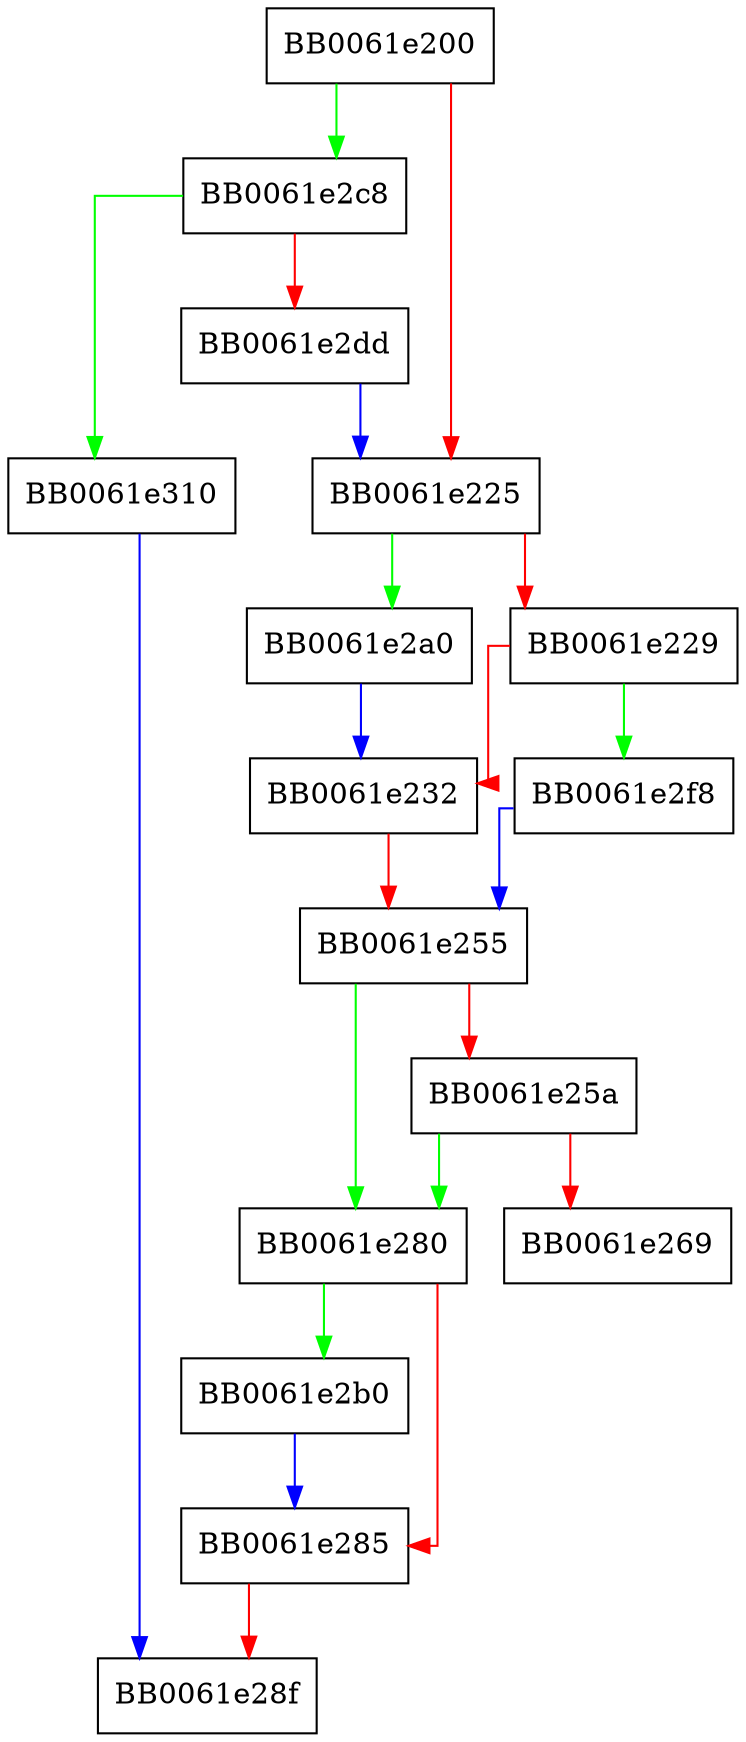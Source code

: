 digraph PKCS12_add_safe {
  node [shape="box"];
  graph [splines=ortho];
  BB0061e200 -> BB0061e2c8 [color="green"];
  BB0061e200 -> BB0061e225 [color="red"];
  BB0061e225 -> BB0061e2a0 [color="green"];
  BB0061e225 -> BB0061e229 [color="red"];
  BB0061e229 -> BB0061e2f8 [color="green"];
  BB0061e229 -> BB0061e232 [color="red"];
  BB0061e232 -> BB0061e255 [color="red"];
  BB0061e255 -> BB0061e280 [color="green"];
  BB0061e255 -> BB0061e25a [color="red"];
  BB0061e25a -> BB0061e280 [color="green"];
  BB0061e25a -> BB0061e269 [color="red"];
  BB0061e280 -> BB0061e2b0 [color="green"];
  BB0061e280 -> BB0061e285 [color="red"];
  BB0061e285 -> BB0061e28f [color="red"];
  BB0061e2a0 -> BB0061e232 [color="blue"];
  BB0061e2b0 -> BB0061e285 [color="blue"];
  BB0061e2c8 -> BB0061e310 [color="green"];
  BB0061e2c8 -> BB0061e2dd [color="red"];
  BB0061e2dd -> BB0061e225 [color="blue"];
  BB0061e2f8 -> BB0061e255 [color="blue"];
  BB0061e310 -> BB0061e28f [color="blue"];
}